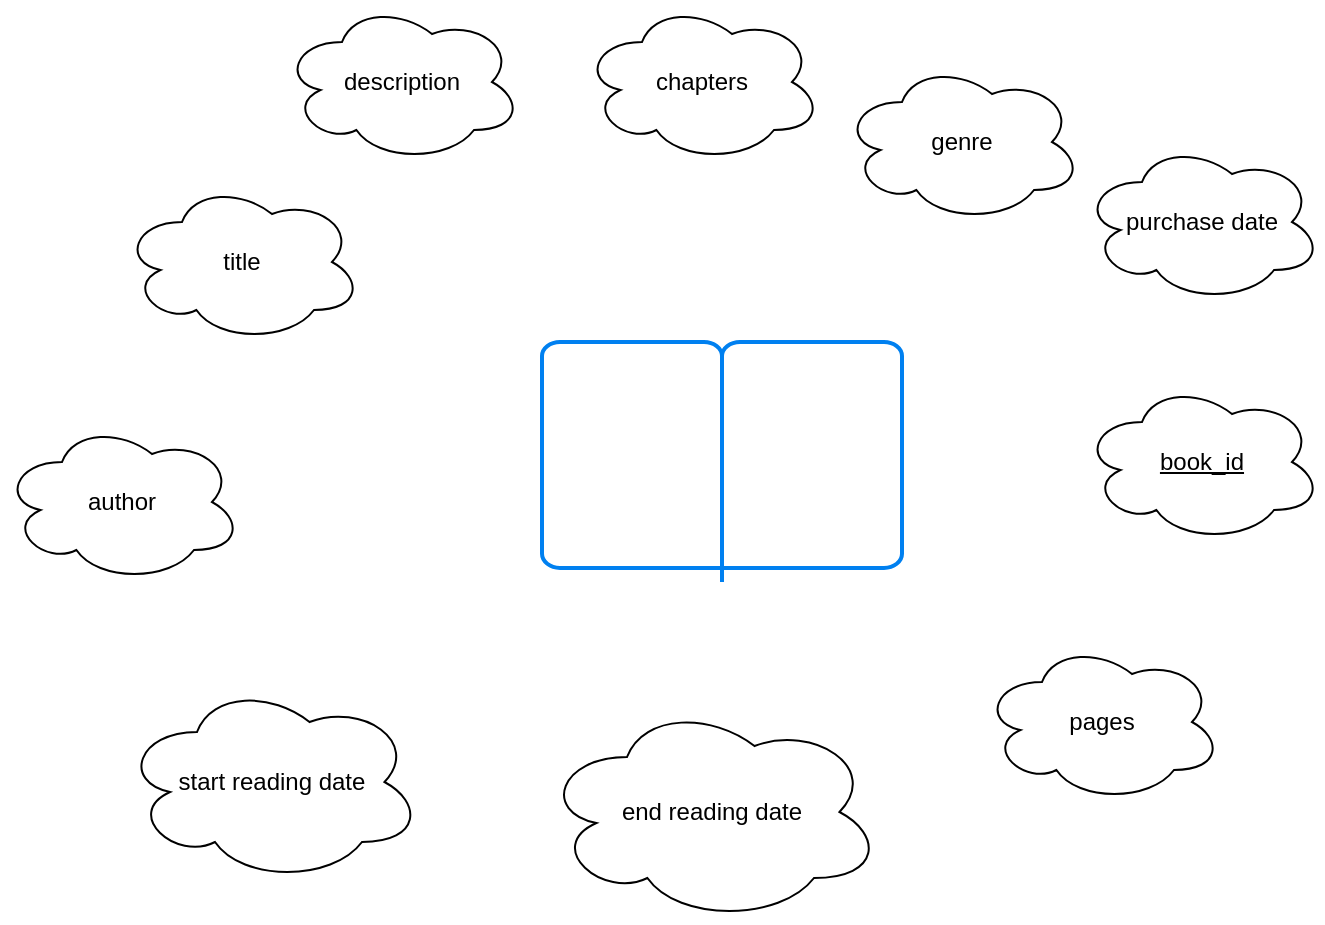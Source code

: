 <mxfile>
    <diagram id="EQLiBeV4V60wtyqsQ8PN" name="Purpose">
        <mxGraphModel dx="1758" dy="1150" grid="1" gridSize="10" guides="1" tooltips="1" connect="1" arrows="1" fold="1" page="1" pageScale="1" pageWidth="850" pageHeight="1100" math="0" shadow="0">
            <root>
                <mxCell id="0"/>
                <mxCell id="1" parent="0"/>
                <mxCell id="2" value="" style="html=1;verticalLabelPosition=bottom;align=center;labelBackgroundColor=#ffffff;verticalAlign=top;strokeWidth=2;strokeColor=#0080F0;shadow=0;dashed=0;shape=mxgraph.ios7.icons.book;" parent="1" vertex="1">
                    <mxGeometry x="330" y="440" width="180" height="120" as="geometry"/>
                </mxCell>
                <mxCell id="3" value="author" style="ellipse;shape=cloud;whiteSpace=wrap;html=1;" parent="1" vertex="1">
                    <mxGeometry x="60" y="480" width="120" height="80" as="geometry"/>
                </mxCell>
                <mxCell id="4" value="title" style="ellipse;shape=cloud;whiteSpace=wrap;html=1;" parent="1" vertex="1">
                    <mxGeometry x="120" y="360" width="120" height="80" as="geometry"/>
                </mxCell>
                <mxCell id="5" value="description" style="ellipse;shape=cloud;whiteSpace=wrap;html=1;" parent="1" vertex="1">
                    <mxGeometry x="200" y="270" width="120" height="80" as="geometry"/>
                </mxCell>
                <mxCell id="6" value="chapters" style="ellipse;shape=cloud;whiteSpace=wrap;html=1;" parent="1" vertex="1">
                    <mxGeometry x="350" y="270" width="120" height="80" as="geometry"/>
                </mxCell>
                <mxCell id="7" value="purchase date" style="ellipse;shape=cloud;whiteSpace=wrap;html=1;" parent="1" vertex="1">
                    <mxGeometry x="600" y="340" width="120" height="80" as="geometry"/>
                </mxCell>
                <mxCell id="8" value="&lt;u&gt;book_id&lt;/u&gt;" style="ellipse;shape=cloud;whiteSpace=wrap;html=1;" parent="1" vertex="1">
                    <mxGeometry x="600" y="460" width="120" height="80" as="geometry"/>
                </mxCell>
                <mxCell id="lbvAb5_nzNk3NYNmzpC3-8" value="start reading date" style="ellipse;shape=cloud;whiteSpace=wrap;html=1;" vertex="1" parent="1">
                    <mxGeometry x="120" y="610" width="150" height="100" as="geometry"/>
                </mxCell>
                <mxCell id="lbvAb5_nzNk3NYNmzpC3-9" value="end reading date" style="ellipse;shape=cloud;whiteSpace=wrap;html=1;" vertex="1" parent="1">
                    <mxGeometry x="330" y="620" width="170" height="110" as="geometry"/>
                </mxCell>
                <mxCell id="lbvAb5_nzNk3NYNmzpC3-10" value="pages" style="ellipse;shape=cloud;whiteSpace=wrap;html=1;" vertex="1" parent="1">
                    <mxGeometry x="550" y="590" width="120" height="80" as="geometry"/>
                </mxCell>
                <mxCell id="hk3kPwmf0-x1uDwiux5Z-8" value="genre" style="ellipse;shape=cloud;whiteSpace=wrap;html=1;" vertex="1" parent="1">
                    <mxGeometry x="480" y="300" width="120" height="80" as="geometry"/>
                </mxCell>
            </root>
        </mxGraphModel>
    </diagram>
    <diagram id="KGYYj9UqTgD0QuARNtIw" name="ER">
        <mxGraphModel dx="1758" dy="1150" grid="1" gridSize="10" guides="1" tooltips="1" connect="1" arrows="1" fold="1" page="1" pageScale="1" pageWidth="850" pageHeight="1100" math="0" shadow="0">
            <root>
                <mxCell id="koAOxHY6eIkHPWs9ncYI-0"/>
                <mxCell id="koAOxHY6eIkHPWs9ncYI-1" parent="koAOxHY6eIkHPWs9ncYI-0"/>
                <mxCell id="koAOxHY6eIkHPWs9ncYI-2" value="Owner" style="whiteSpace=wrap;html=1;align=center;" parent="koAOxHY6eIkHPWs9ncYI-1" vertex="1">
                    <mxGeometry x="355" y="280" width="100" height="60" as="geometry"/>
                </mxCell>
                <mxCell id="LvQcZSOw0opRjrNvu0Ek-9" style="edgeStyle=none;html=1;exitX=1;exitY=0.5;exitDx=0;exitDy=0;entryX=0;entryY=0.5;entryDx=0;entryDy=0;endArrow=none;endFill=0;" parent="koAOxHY6eIkHPWs9ncYI-1" source="koAOxHY6eIkHPWs9ncYI-3" edge="1">
                    <mxGeometry relative="1" as="geometry">
                        <mxPoint x="540" y="570" as="targetPoint"/>
                    </mxGeometry>
                </mxCell>
                <mxCell id="LvQcZSOw0opRjrNvu0Ek-10" style="edgeStyle=none;html=1;exitX=1;exitY=1;exitDx=0;exitDy=0;entryX=0.08;entryY=0.233;entryDx=0;entryDy=0;entryPerimeter=0;endArrow=none;endFill=0;" parent="koAOxHY6eIkHPWs9ncYI-1" source="koAOxHY6eIkHPWs9ncYI-3" edge="1">
                    <mxGeometry relative="1" as="geometry">
                        <mxPoint x="538" y="639.32" as="targetPoint"/>
                    </mxGeometry>
                </mxCell>
                <mxCell id="LvQcZSOw0opRjrNvu0Ek-11" style="edgeStyle=none;html=1;exitX=0.75;exitY=1;exitDx=0;exitDy=0;entryX=0.5;entryY=0;entryDx=0;entryDy=0;endArrow=none;endFill=0;" parent="koAOxHY6eIkHPWs9ncYI-1" source="koAOxHY6eIkHPWs9ncYI-3" edge="1">
                    <mxGeometry relative="1" as="geometry">
                        <mxPoint x="460" y="680" as="targetPoint"/>
                    </mxGeometry>
                </mxCell>
                <mxCell id="LvQcZSOw0opRjrNvu0Ek-12" style="edgeStyle=none;html=1;exitX=0.25;exitY=1;exitDx=0;exitDy=0;entryX=0.72;entryY=0.033;entryDx=0;entryDy=0;entryPerimeter=0;endArrow=none;endFill=0;" parent="koAOxHY6eIkHPWs9ncYI-1" source="koAOxHY6eIkHPWs9ncYI-3" edge="1">
                    <mxGeometry relative="1" as="geometry">
                        <mxPoint x="362" y="681.32" as="targetPoint"/>
                    </mxGeometry>
                </mxCell>
                <mxCell id="LvQcZSOw0opRjrNvu0Ek-13" style="edgeStyle=none;html=1;exitX=0;exitY=0.75;exitDx=0;exitDy=0;entryX=0.947;entryY=0.217;entryDx=0;entryDy=0;entryPerimeter=0;endArrow=none;endFill=0;" parent="koAOxHY6eIkHPWs9ncYI-1" source="koAOxHY6eIkHPWs9ncYI-3" edge="1">
                    <mxGeometry relative="1" as="geometry">
                        <mxPoint x="264.7" y="638.68" as="targetPoint"/>
                    </mxGeometry>
                </mxCell>
                <mxCell id="LvQcZSOw0opRjrNvu0Ek-14" style="edgeStyle=none;html=1;exitX=0;exitY=0.25;exitDx=0;exitDy=0;endArrow=none;endFill=0;" parent="koAOxHY6eIkHPWs9ncYI-1" source="koAOxHY6eIkHPWs9ncYI-3" target="koAOxHY6eIkHPWs9ncYI-4" edge="1">
                    <mxGeometry relative="1" as="geometry"/>
                </mxCell>
                <mxCell id="XiPBrGxlILLFjV8bLk1M-8" style="edgeStyle=none;html=1;exitX=1;exitY=0;exitDx=0;exitDy=0;entryX=0.22;entryY=0.967;entryDx=0;entryDy=0;entryPerimeter=0;endArrow=none;endFill=0;" edge="1" parent="koAOxHY6eIkHPWs9ncYI-1" source="koAOxHY6eIkHPWs9ncYI-3" target="XiPBrGxlILLFjV8bLk1M-7">
                    <mxGeometry relative="1" as="geometry"/>
                </mxCell>
                <mxCell id="l-gM-XiNIbb5WqgrmcGJ-1" style="edgeStyle=none;html=1;exitX=0.25;exitY=0;exitDx=0;exitDy=0;entryX=0.64;entryY=1.033;entryDx=0;entryDy=0;entryPerimeter=0;endArrow=none;endFill=0;" edge="1" parent="koAOxHY6eIkHPWs9ncYI-1" source="koAOxHY6eIkHPWs9ncYI-3" target="l-gM-XiNIbb5WqgrmcGJ-0">
                    <mxGeometry relative="1" as="geometry"/>
                </mxCell>
                <mxCell id="koAOxHY6eIkHPWs9ncYI-3" value="Book" style="whiteSpace=wrap;html=1;align=center;" parent="koAOxHY6eIkHPWs9ncYI-1" vertex="1">
                    <mxGeometry x="330" y="560" width="150" height="60" as="geometry"/>
                </mxCell>
                <mxCell id="koAOxHY6eIkHPWs9ncYI-4" value="&lt;span style=&quot;border-bottom: 1px dotted&quot;&gt;&lt;u&gt;book_id&lt;/u&gt;&lt;/span&gt;" style="ellipse;whiteSpace=wrap;html=1;align=center;" parent="koAOxHY6eIkHPWs9ncYI-1" vertex="1">
                    <mxGeometry x="130" y="560" width="100" height="40" as="geometry"/>
                </mxCell>
                <mxCell id="LvQcZSOw0opRjrNvu0Ek-5" style="edgeStyle=none;html=1;entryX=0.5;entryY=0;entryDx=0;entryDy=0;endArrow=ERmany;endFill=0;" parent="koAOxHY6eIkHPWs9ncYI-1" source="LvQcZSOw0opRjrNvu0Ek-3" target="koAOxHY6eIkHPWs9ncYI-3" edge="1">
                    <mxGeometry relative="1" as="geometry"/>
                </mxCell>
                <mxCell id="LvQcZSOw0opRjrNvu0Ek-8" style="edgeStyle=none;html=1;entryX=0.5;entryY=1;entryDx=0;entryDy=0;endArrow=ERone;endFill=0;" parent="koAOxHY6eIkHPWs9ncYI-1" source="LvQcZSOw0opRjrNvu0Ek-3" target="koAOxHY6eIkHPWs9ncYI-2" edge="1">
                    <mxGeometry relative="1" as="geometry"/>
                </mxCell>
                <mxCell id="LvQcZSOw0opRjrNvu0Ek-3" value="own" style="shape=rhombus;perimeter=rhombusPerimeter;whiteSpace=wrap;html=1;align=center;" parent="koAOxHY6eIkHPWs9ncYI-1" vertex="1">
                    <mxGeometry x="345" y="390" width="120" height="80" as="geometry"/>
                </mxCell>
                <mxCell id="XiPBrGxlILLFjV8bLk1M-0" value="title" style="ellipse;whiteSpace=wrap;html=1;align=center;" vertex="1" parent="koAOxHY6eIkHPWs9ncYI-1">
                    <mxGeometry x="180" y="630" width="100" height="40" as="geometry"/>
                </mxCell>
                <mxCell id="XiPBrGxlILLFjV8bLk1M-1" value="author" style="ellipse;whiteSpace=wrap;html=1;align=center;" vertex="1" parent="koAOxHY6eIkHPWs9ncYI-1">
                    <mxGeometry x="300" y="680" width="100" height="50" as="geometry"/>
                </mxCell>
                <mxCell id="XiPBrGxlILLFjV8bLk1M-2" value="description" style="ellipse;whiteSpace=wrap;html=1;align=center;" vertex="1" parent="koAOxHY6eIkHPWs9ncYI-1">
                    <mxGeometry x="420" y="680" width="100" height="40" as="geometry"/>
                </mxCell>
                <mxCell id="XiPBrGxlILLFjV8bLk1M-3" value="chapters" style="ellipse;whiteSpace=wrap;html=1;align=center;" vertex="1" parent="koAOxHY6eIkHPWs9ncYI-1">
                    <mxGeometry x="520" y="630" width="100" height="40" as="geometry"/>
                </mxCell>
                <mxCell id="XiPBrGxlILLFjV8bLk1M-4" value="pages" style="ellipse;whiteSpace=wrap;html=1;align=center;" vertex="1" parent="koAOxHY6eIkHPWs9ncYI-1">
                    <mxGeometry x="540" y="550" width="100" height="40" as="geometry"/>
                </mxCell>
                <mxCell id="XiPBrGxlILLFjV8bLk1M-6" style="edgeStyle=none;html=1;exitX=1;exitY=1;exitDx=0;exitDy=0;endArrow=none;endFill=0;" edge="1" parent="koAOxHY6eIkHPWs9ncYI-1" source="XiPBrGxlILLFjV8bLk1M-5" target="koAOxHY6eIkHPWs9ncYI-3">
                    <mxGeometry relative="1" as="geometry"/>
                </mxCell>
                <mxCell id="XiPBrGxlILLFjV8bLk1M-5" value="start_date" style="ellipse;whiteSpace=wrap;html=1;align=center;" vertex="1" parent="koAOxHY6eIkHPWs9ncYI-1">
                    <mxGeometry x="160" y="480" width="100" height="40" as="geometry"/>
                </mxCell>
                <mxCell id="XiPBrGxlILLFjV8bLk1M-7" value="end_date" style="ellipse;whiteSpace=wrap;html=1;align=center;" vertex="1" parent="koAOxHY6eIkHPWs9ncYI-1">
                    <mxGeometry x="490" y="470" width="100" height="40" as="geometry"/>
                </mxCell>
                <mxCell id="l-gM-XiNIbb5WqgrmcGJ-0" value="genre" style="ellipse;whiteSpace=wrap;html=1;align=center;" vertex="1" parent="koAOxHY6eIkHPWs9ncYI-1">
                    <mxGeometry x="280" y="470" width="100" height="40" as="geometry"/>
                </mxCell>
            </root>
        </mxGraphModel>
    </diagram>
    <diagram id="xvQ-C9ccQKh_zx2GTqcE" name="UML">
        <mxGraphModel dx="1758" dy="1150" grid="1" gridSize="10" guides="1" tooltips="1" connect="1" arrows="1" fold="1" page="1" pageScale="1" pageWidth="850" pageHeight="1100" math="0" shadow="0">
            <root>
                <mxCell id="xjbJNIg-MPgf1Dh7jckD-0"/>
                <mxCell id="xjbJNIg-MPgf1Dh7jckD-1" parent="xjbJNIg-MPgf1Dh7jckD-0"/>
                <mxCell id="YTXy7Z1mmAvqwpk9lPbU-1" value="Book" style="swimlane;fontStyle=1;align=center;verticalAlign=top;childLayout=stackLayout;horizontal=1;startSize=26;horizontalStack=0;resizeParent=1;resizeParentMax=0;resizeLast=0;collapsible=1;marginBottom=0;" parent="xjbJNIg-MPgf1Dh7jckD-1" vertex="1">
                    <mxGeometry x="345" y="370" width="160" height="346" as="geometry"/>
                </mxCell>
                <mxCell id="YTXy7Z1mmAvqwpk9lPbU-2" value="+ book_id: int" style="text;strokeColor=none;fillColor=none;align=left;verticalAlign=top;spacingLeft=4;spacingRight=4;overflow=hidden;rotatable=0;points=[[0,0.5],[1,0.5]];portConstraint=eastwest;fontStyle=4" parent="YTXy7Z1mmAvqwpk9lPbU-1" vertex="1">
                    <mxGeometry y="26" width="160" height="26" as="geometry"/>
                </mxCell>
                <mxCell id="YTXy7Z1mmAvqwpk9lPbU-6" value="+ author: string" style="text;strokeColor=none;fillColor=none;align=left;verticalAlign=top;spacingLeft=4;spacingRight=4;overflow=hidden;rotatable=0;points=[[0,0.5],[1,0.5]];portConstraint=eastwest;fontStyle=0" parent="YTXy7Z1mmAvqwpk9lPbU-1" vertex="1">
                    <mxGeometry y="52" width="160" height="26" as="geometry"/>
                </mxCell>
                <mxCell id="PYXwK2j2h9hHiINXVTxd-0" value="+ title: string" style="text;strokeColor=none;fillColor=none;align=left;verticalAlign=top;spacingLeft=4;spacingRight=4;overflow=hidden;rotatable=0;points=[[0,0.5],[1,0.5]];portConstraint=eastwest;fontStyle=0" parent="YTXy7Z1mmAvqwpk9lPbU-1" vertex="1">
                    <mxGeometry y="78" width="160" height="26" as="geometry"/>
                </mxCell>
                <mxCell id="YTXy7Z1mmAvqwpk9lPbU-7" value="+ chapters: int" style="text;strokeColor=none;fillColor=none;align=left;verticalAlign=top;spacingLeft=4;spacingRight=4;overflow=hidden;rotatable=0;points=[[0,0.5],[1,0.5]];portConstraint=eastwest;fontStyle=0" parent="YTXy7Z1mmAvqwpk9lPbU-1" vertex="1">
                    <mxGeometry y="104" width="160" height="26" as="geometry"/>
                </mxCell>
                <mxCell id="YTXy7Z1mmAvqwpk9lPbU-8" value="+ date_bought: string" style="text;strokeColor=none;fillColor=none;align=left;verticalAlign=top;spacingLeft=4;spacingRight=4;overflow=hidden;rotatable=0;points=[[0,0.5],[1,0.5]];portConstraint=eastwest;fontStyle=0" parent="YTXy7Z1mmAvqwpk9lPbU-1" vertex="1">
                    <mxGeometry y="130" width="160" height="26" as="geometry"/>
                </mxCell>
                <mxCell id="YTXy7Z1mmAvqwpk9lPbU-9" value="+ description: string" style="text;strokeColor=none;fillColor=none;align=left;verticalAlign=top;spacingLeft=4;spacingRight=4;overflow=hidden;rotatable=0;points=[[0,0.5],[1,0.5]];portConstraint=eastwest;fontStyle=0" parent="YTXy7Z1mmAvqwpk9lPbU-1" vertex="1">
                    <mxGeometry y="156" width="160" height="26" as="geometry"/>
                </mxCell>
                <mxCell id="nnsAnjUpRv9grbu5FhKL-0" value="+ start_date: string" style="text;strokeColor=none;fillColor=none;align=left;verticalAlign=top;spacingLeft=4;spacingRight=4;overflow=hidden;rotatable=0;points=[[0,0.5],[1,0.5]];portConstraint=eastwest;fontStyle=0" vertex="1" parent="YTXy7Z1mmAvqwpk9lPbU-1">
                    <mxGeometry y="182" width="160" height="26" as="geometry"/>
                </mxCell>
                <mxCell id="nnsAnjUpRv9grbu5FhKL-1" value="+ end_date: string" style="text;strokeColor=none;fillColor=none;align=left;verticalAlign=top;spacingLeft=4;spacingRight=4;overflow=hidden;rotatable=0;points=[[0,0.5],[1,0.5]];portConstraint=eastwest;fontStyle=0" vertex="1" parent="YTXy7Z1mmAvqwpk9lPbU-1">
                    <mxGeometry y="208" width="160" height="26" as="geometry"/>
                </mxCell>
                <mxCell id="nnsAnjUpRv9grbu5FhKL-2" value="+ pages: int" style="text;strokeColor=none;fillColor=none;align=left;verticalAlign=top;spacingLeft=4;spacingRight=4;overflow=hidden;rotatable=0;points=[[0,0.5],[1,0.5]];portConstraint=eastwest;fontStyle=0" vertex="1" parent="YTXy7Z1mmAvqwpk9lPbU-1">
                    <mxGeometry y="234" width="160" height="26" as="geometry"/>
                </mxCell>
                <mxCell id="YTXy7Z1mmAvqwpk9lPbU-3" value="" style="line;strokeWidth=1;fillColor=none;align=left;verticalAlign=middle;spacingTop=-1;spacingLeft=3;spacingRight=3;rotatable=0;labelPosition=right;points=[];portConstraint=eastwest;" parent="YTXy7Z1mmAvqwpk9lPbU-1" vertex="1">
                    <mxGeometry y="260" width="160" height="8" as="geometry"/>
                </mxCell>
                <mxCell id="YTXy7Z1mmAvqwpk9lPbU-4" value="+ addBook()" style="text;strokeColor=none;fillColor=none;align=left;verticalAlign=top;spacingLeft=4;spacingRight=4;overflow=hidden;rotatable=0;points=[[0,0.5],[1,0.5]];portConstraint=eastwest;" parent="YTXy7Z1mmAvqwpk9lPbU-1" vertex="1">
                    <mxGeometry y="268" width="160" height="26" as="geometry"/>
                </mxCell>
                <mxCell id="PYXwK2j2h9hHiINXVTxd-1" value="+ deleteBook()" style="text;strokeColor=none;fillColor=none;align=left;verticalAlign=top;spacingLeft=4;spacingRight=4;overflow=hidden;rotatable=0;points=[[0,0.5],[1,0.5]];portConstraint=eastwest;" parent="YTXy7Z1mmAvqwpk9lPbU-1" vertex="1">
                    <mxGeometry y="294" width="160" height="26" as="geometry"/>
                </mxCell>
                <mxCell id="PYXwK2j2h9hHiINXVTxd-2" value="+ editBook(int book_id)" style="text;strokeColor=none;fillColor=none;align=left;verticalAlign=top;spacingLeft=4;spacingRight=4;overflow=hidden;rotatable=0;points=[[0,0.5],[1,0.5]];portConstraint=eastwest;" parent="YTXy7Z1mmAvqwpk9lPbU-1" vertex="1">
                    <mxGeometry y="320" width="160" height="26" as="geometry"/>
                </mxCell>
            </root>
        </mxGraphModel>
    </diagram>
</mxfile>